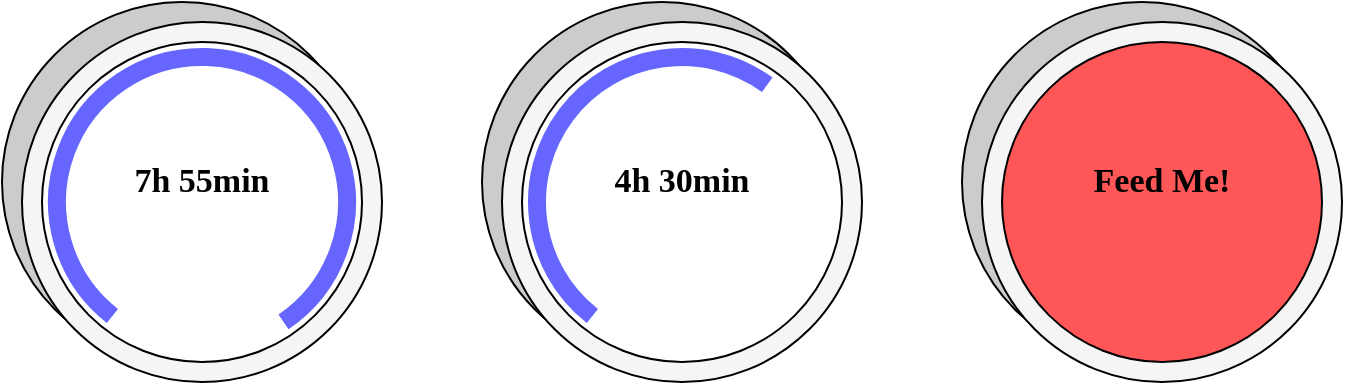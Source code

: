 <mxfile version="24.7.8">
  <diagram name="Page-1" id="NzlEj1OmtxCCbz5Uc5PC">
    <mxGraphModel dx="1430" dy="763" grid="1" gridSize="10" guides="1" tooltips="1" connect="1" arrows="1" fold="1" page="1" pageScale="1" pageWidth="1169" pageHeight="827" math="0" shadow="0">
      <root>
        <mxCell id="0" />
        <mxCell id="1" parent="0" />
        <mxCell id="hyAhZStlIGeoI1apW44Q-51" value="" style="group" vertex="1" connectable="0" parent="1">
          <mxGeometry x="690" y="275" width="190" height="190" as="geometry" />
        </mxCell>
        <mxCell id="hyAhZStlIGeoI1apW44Q-38" value="" style="ellipse;whiteSpace=wrap;html=1;aspect=fixed;fillColor=#CCCCCC;" vertex="1" parent="hyAhZStlIGeoI1apW44Q-51">
          <mxGeometry width="180" height="180" as="geometry" />
        </mxCell>
        <mxCell id="hyAhZStlIGeoI1apW44Q-39" value="" style="ellipse;whiteSpace=wrap;html=1;aspect=fixed;fillColor=#f5f5f5;fontColor=#333333;strokeColor=#000000;" vertex="1" parent="hyAhZStlIGeoI1apW44Q-51">
          <mxGeometry x="10" y="10" width="180" height="180" as="geometry" />
        </mxCell>
        <mxCell id="hyAhZStlIGeoI1apW44Q-40" value="" style="ellipse;whiteSpace=wrap;html=1;aspect=fixed;fillColor=#FF5757;" vertex="1" parent="hyAhZStlIGeoI1apW44Q-51">
          <mxGeometry x="20" y="20" width="160" height="160" as="geometry" />
        </mxCell>
        <mxCell id="hyAhZStlIGeoI1apW44Q-41" value="" style="shape=image;verticalLabelPosition=bottom;labelBackgroundColor=default;verticalAlign=top;aspect=fixed;imageAspect=0;image=https://cdn-icons-png.flaticon.com/512/1130/1130954.png;" vertex="1" parent="hyAhZStlIGeoI1apW44Q-51">
          <mxGeometry x="75" y="110" width="50" height="50" as="geometry" />
        </mxCell>
        <mxCell id="hyAhZStlIGeoI1apW44Q-48" value="Feed Me!" style="text;html=1;align=center;verticalAlign=middle;whiteSpace=wrap;rounded=0;fontSize=17;fontStyle=1;fontFamily=Verdana;" vertex="1" parent="hyAhZStlIGeoI1apW44Q-51">
          <mxGeometry x="50" y="75" width="100" height="30" as="geometry" />
        </mxCell>
        <mxCell id="hyAhZStlIGeoI1apW44Q-31" value="" style="ellipse;whiteSpace=wrap;html=1;aspect=fixed;fillColor=#CCCCCC;" vertex="1" parent="1">
          <mxGeometry x="210" y="275" width="180" height="180" as="geometry" />
        </mxCell>
        <mxCell id="hyAhZStlIGeoI1apW44Q-32" value="" style="ellipse;whiteSpace=wrap;html=1;aspect=fixed;fillColor=#f5f5f5;fontColor=#333333;strokeColor=#000000;" vertex="1" parent="1">
          <mxGeometry x="220" y="285" width="180" height="180" as="geometry" />
        </mxCell>
        <mxCell id="hyAhZStlIGeoI1apW44Q-33" value="" style="ellipse;whiteSpace=wrap;html=1;aspect=fixed;" vertex="1" parent="1">
          <mxGeometry x="230" y="295" width="160" height="160" as="geometry" />
        </mxCell>
        <mxCell id="hyAhZStlIGeoI1apW44Q-36" value="" style="verticalLabelPosition=bottom;verticalAlign=top;html=1;shape=mxgraph.basic.arc;startAngle=0.606;endAngle=0.405;strokeWidth=9;strokeColor=#6666FF;perimeterSpacing=0;" vertex="1" parent="1">
          <mxGeometry x="237.5" y="302.5" width="145" height="145" as="geometry" />
        </mxCell>
        <mxCell id="hyAhZStlIGeoI1apW44Q-34" value="" style="shape=image;verticalLabelPosition=bottom;labelBackgroundColor=default;verticalAlign=top;aspect=fixed;imageAspect=0;image=https://cdn-icons-png.flaticon.com/512/1130/1130954.png;" vertex="1" parent="1">
          <mxGeometry x="285" y="385" width="50" height="50" as="geometry" />
        </mxCell>
        <mxCell id="hyAhZStlIGeoI1apW44Q-35" value="7h 55min" style="text;html=1;align=center;verticalAlign=middle;whiteSpace=wrap;rounded=0;fontSize=17;fontStyle=1;fontFamily=Verdana;" vertex="1" parent="1">
          <mxGeometry x="260" y="350" width="100" height="30" as="geometry" />
        </mxCell>
        <mxCell id="hyAhZStlIGeoI1apW44Q-2" value="" style="ellipse;whiteSpace=wrap;html=1;aspect=fixed;fillColor=#CCCCCC;" vertex="1" parent="1">
          <mxGeometry x="450" y="275" width="180" height="180" as="geometry" />
        </mxCell>
        <mxCell id="hyAhZStlIGeoI1apW44Q-1" value="" style="ellipse;whiteSpace=wrap;html=1;aspect=fixed;fillColor=#f5f5f5;fontColor=#333333;strokeColor=#000000;" vertex="1" parent="1">
          <mxGeometry x="460" y="285" width="180" height="180" as="geometry" />
        </mxCell>
        <mxCell id="hyAhZStlIGeoI1apW44Q-3" value="" style="ellipse;whiteSpace=wrap;html=1;aspect=fixed;" vertex="1" parent="1">
          <mxGeometry x="470" y="295" width="160" height="160" as="geometry" />
        </mxCell>
        <mxCell id="hyAhZStlIGeoI1apW44Q-13" value="" style="shape=image;verticalLabelPosition=bottom;labelBackgroundColor=default;verticalAlign=top;aspect=fixed;imageAspect=0;image=https://cdn-icons-png.flaticon.com/512/1130/1130954.png;" vertex="1" parent="1">
          <mxGeometry x="525" y="385" width="50" height="50" as="geometry" />
        </mxCell>
        <mxCell id="hyAhZStlIGeoI1apW44Q-16" value="" style="verticalLabelPosition=bottom;verticalAlign=top;html=1;shape=mxgraph.basic.arc;startAngle=0.606;endAngle=0.1;strokeWidth=9;strokeColor=#6666FF;perimeterSpacing=0;" vertex="1" parent="1">
          <mxGeometry x="477.5" y="302.5" width="145" height="145" as="geometry" />
        </mxCell>
        <mxCell id="hyAhZStlIGeoI1apW44Q-47" value="4h 30min" style="text;html=1;align=center;verticalAlign=middle;whiteSpace=wrap;rounded=0;fontSize=17;fontStyle=1;fontFamily=Verdana;" vertex="1" parent="1">
          <mxGeometry x="500" y="350" width="100" height="30" as="geometry" />
        </mxCell>
      </root>
    </mxGraphModel>
  </diagram>
</mxfile>
